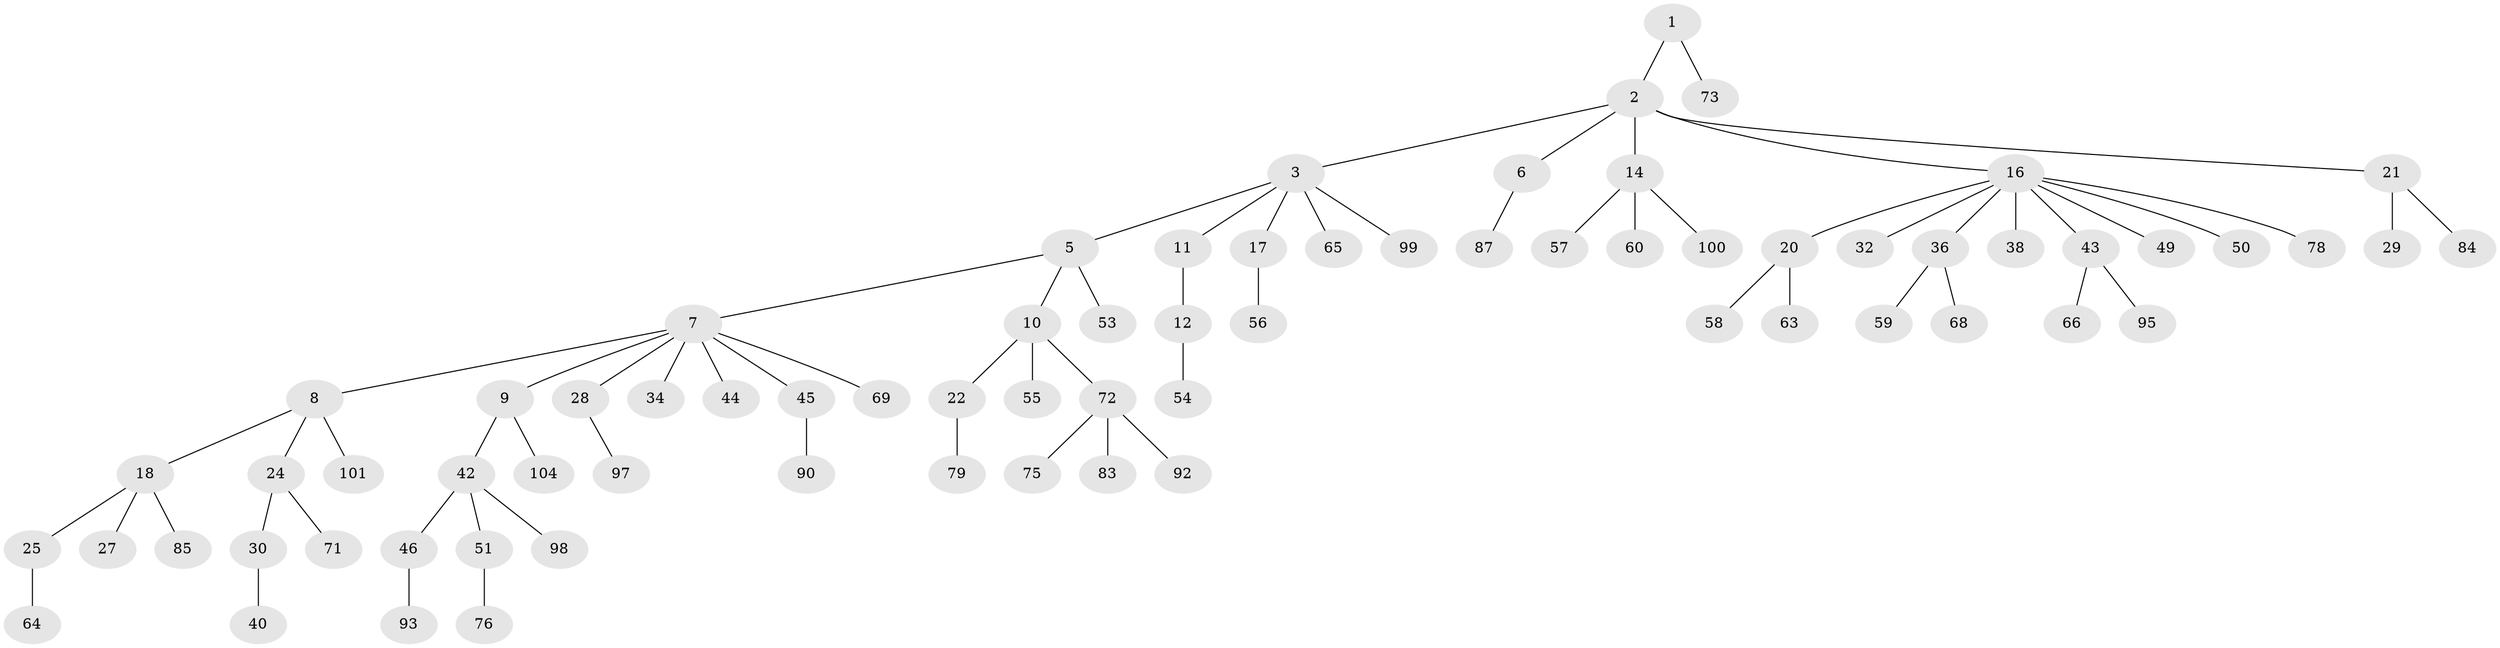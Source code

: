 // original degree distribution, {3: 0.15384615384615385, 7: 0.019230769230769232, 5: 0.028846153846153848, 4: 0.057692307692307696, 2: 0.20192307692307693, 8: 0.009615384615384616, 1: 0.5288461538461539}
// Generated by graph-tools (version 1.1) at 2025/42/03/06/25 10:42:03]
// undirected, 72 vertices, 71 edges
graph export_dot {
graph [start="1"]
  node [color=gray90,style=filled];
  1 [super="+48"];
  2 [super="+94"];
  3 [super="+4"];
  5;
  6 [super="+82"];
  7 [super="+31"];
  8 [super="+41"];
  9 [super="+15"];
  10 [super="+13"];
  11;
  12;
  14 [super="+35"];
  16 [super="+19"];
  17 [super="+39"];
  18 [super="+23"];
  20 [super="+96"];
  21 [super="+80"];
  22 [super="+102"];
  24 [super="+33"];
  25 [super="+26"];
  27;
  28 [super="+61"];
  29 [super="+88"];
  30 [super="+37"];
  32 [super="+81"];
  34;
  36 [super="+67"];
  38;
  40;
  42 [super="+70"];
  43 [super="+62"];
  44;
  45 [super="+47"];
  46;
  49 [super="+86"];
  50;
  51 [super="+52"];
  53;
  54;
  55;
  56;
  57;
  58;
  59 [super="+77"];
  60;
  63;
  64;
  65;
  66;
  68;
  69;
  71 [super="+89"];
  72 [super="+74"];
  73;
  75;
  76;
  78;
  79;
  83;
  84 [super="+91"];
  85;
  87;
  90;
  92;
  93;
  95;
  97 [super="+103"];
  98;
  99;
  100;
  101;
  104;
  1 -- 2;
  1 -- 73;
  2 -- 3;
  2 -- 6;
  2 -- 14;
  2 -- 16;
  2 -- 21;
  3 -- 5;
  3 -- 17;
  3 -- 99;
  3 -- 11;
  3 -- 65;
  5 -- 7;
  5 -- 10;
  5 -- 53;
  6 -- 87;
  7 -- 8;
  7 -- 9;
  7 -- 28;
  7 -- 34;
  7 -- 69;
  7 -- 44;
  7 -- 45;
  8 -- 18;
  8 -- 24;
  8 -- 101;
  9 -- 42;
  9 -- 104;
  10 -- 55;
  10 -- 72;
  10 -- 22;
  11 -- 12;
  12 -- 54;
  14 -- 57;
  14 -- 100;
  14 -- 60;
  16 -- 20;
  16 -- 36;
  16 -- 38;
  16 -- 49;
  16 -- 50;
  16 -- 78;
  16 -- 32;
  16 -- 43;
  17 -- 56;
  18 -- 25;
  18 -- 85;
  18 -- 27;
  20 -- 58;
  20 -- 63;
  21 -- 29;
  21 -- 84;
  22 -- 79;
  24 -- 30;
  24 -- 71;
  25 -- 64;
  28 -- 97;
  30 -- 40;
  36 -- 59;
  36 -- 68;
  42 -- 46;
  42 -- 51;
  42 -- 98;
  43 -- 66;
  43 -- 95;
  45 -- 90;
  46 -- 93;
  51 -- 76;
  72 -- 75;
  72 -- 83;
  72 -- 92;
}
